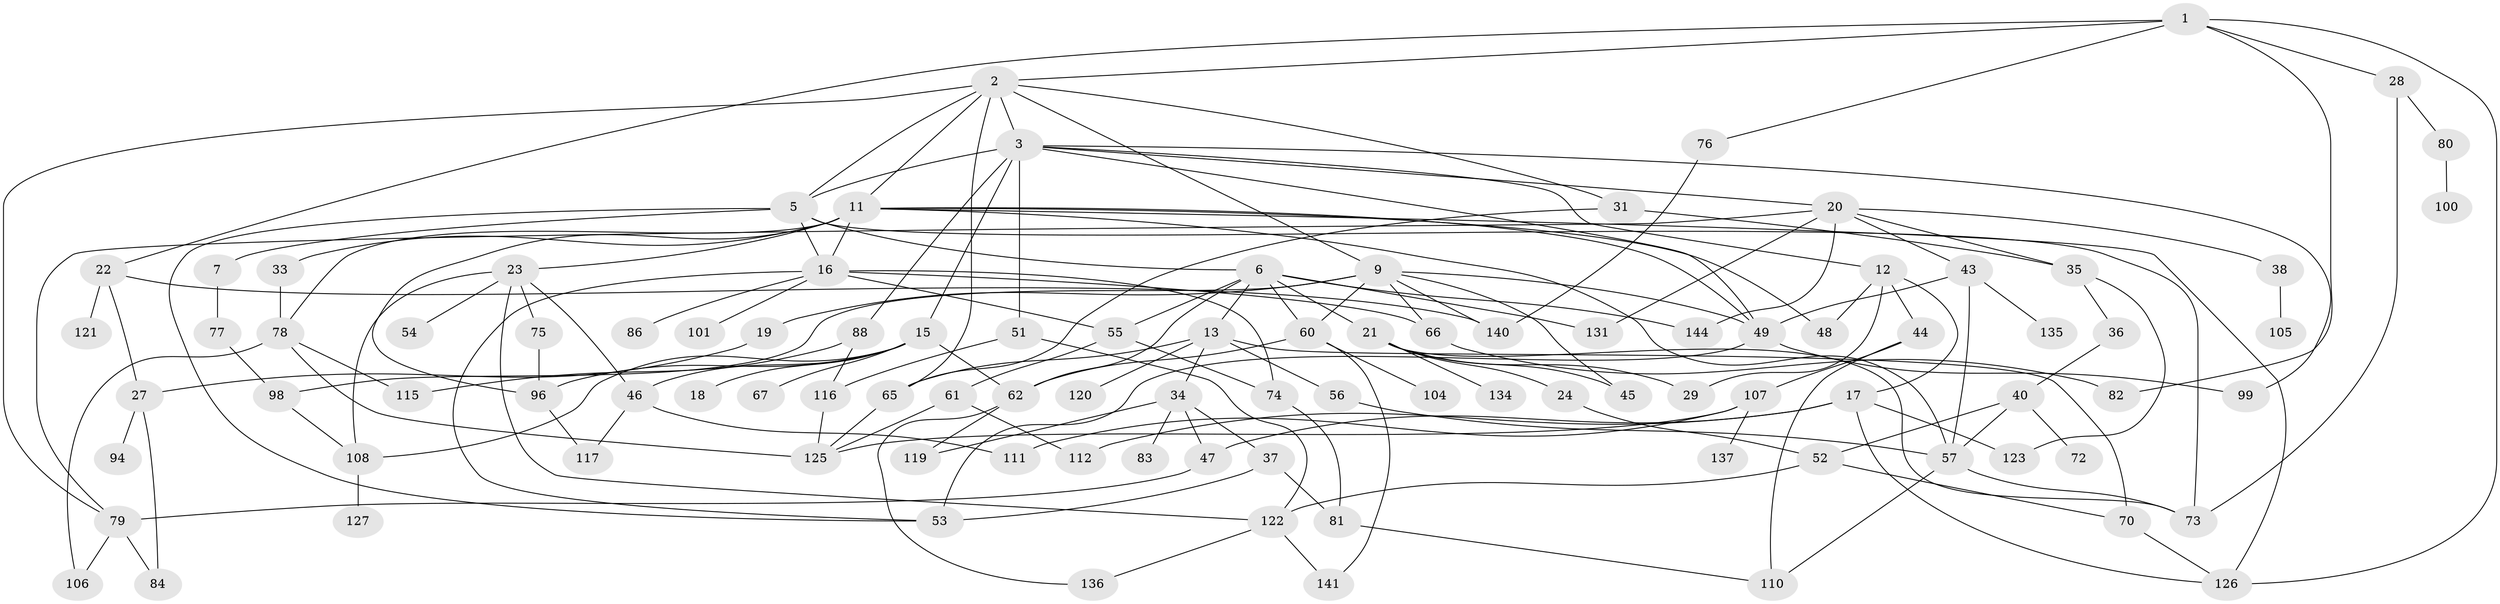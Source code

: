 // Generated by graph-tools (version 1.1) at 2025/23/03/03/25 07:23:32]
// undirected, 100 vertices, 167 edges
graph export_dot {
graph [start="1"]
  node [color=gray90,style=filled];
  1 [super="+8"];
  2 [super="+30"];
  3 [super="+4"];
  5 [super="+10"];
  6 [super="+114"];
  7;
  9 [super="+14"];
  11 [super="+26"];
  12 [super="+91"];
  13 [super="+42"];
  15 [super="+103"];
  16 [super="+39"];
  17 [super="+25"];
  18;
  19 [super="+68"];
  20 [super="+32"];
  21 [super="+95"];
  22 [super="+97"];
  23 [super="+41"];
  24;
  27 [super="+63"];
  28;
  29;
  31 [super="+92"];
  33;
  34 [super="+102"];
  35;
  36;
  37;
  38;
  40;
  43;
  44;
  45 [super="+50"];
  46 [super="+71"];
  47 [super="+143"];
  48 [super="+64"];
  49 [super="+128"];
  51 [super="+133"];
  52 [super="+59"];
  53 [super="+124"];
  54;
  55;
  56;
  57 [super="+58"];
  60 [super="+85"];
  61 [super="+118"];
  62 [super="+69"];
  65;
  66 [super="+90"];
  67;
  70 [super="+109"];
  72;
  73 [super="+87"];
  74;
  75;
  76 [super="+93"];
  77;
  78 [super="+89"];
  79 [super="+138"];
  80;
  81 [super="+132"];
  82;
  83;
  84;
  86;
  88;
  94;
  96;
  98 [super="+139"];
  99;
  100;
  101;
  104;
  105;
  106;
  107;
  108 [super="+113"];
  110;
  111;
  112;
  115;
  116 [super="+129"];
  117;
  119;
  120;
  121;
  122 [super="+130"];
  123;
  125;
  126 [super="+142"];
  127;
  131;
  134;
  135;
  136;
  137;
  140;
  141;
  144;
  1 -- 2;
  1 -- 22;
  1 -- 76;
  1 -- 126;
  1 -- 82;
  1 -- 28;
  2 -- 3;
  2 -- 9;
  2 -- 11;
  2 -- 31;
  2 -- 65;
  2 -- 5;
  2 -- 79;
  3 -- 5;
  3 -- 12;
  3 -- 20;
  3 -- 99;
  3 -- 49;
  3 -- 51;
  3 -- 88;
  3 -- 15;
  5 -- 6;
  5 -- 7;
  5 -- 73;
  5 -- 16;
  5 -- 53;
  6 -- 13;
  6 -- 21;
  6 -- 62;
  6 -- 131;
  6 -- 144;
  6 -- 60;
  6 -- 55;
  7 -- 77;
  9 -- 98;
  9 -- 49;
  9 -- 140;
  9 -- 19;
  9 -- 60;
  9 -- 66;
  9 -- 45;
  11 -- 23;
  11 -- 78;
  11 -- 57;
  11 -- 16;
  11 -- 96;
  11 -- 33;
  11 -- 48;
  11 -- 49;
  11 -- 126;
  12 -- 17;
  12 -- 29;
  12 -- 44;
  12 -- 48;
  13 -- 34;
  13 -- 56;
  13 -- 65;
  13 -- 120;
  13 -- 70;
  15 -- 18;
  15 -- 67;
  15 -- 96;
  15 -- 108;
  15 -- 62;
  15 -- 46;
  16 -- 55;
  16 -- 74;
  16 -- 86;
  16 -- 101;
  16 -- 66;
  16 -- 53;
  17 -- 126;
  17 -- 112;
  17 -- 123;
  17 -- 47;
  19 -- 27;
  20 -- 131;
  20 -- 144;
  20 -- 35;
  20 -- 38;
  20 -- 43;
  20 -- 79;
  21 -- 24;
  21 -- 45;
  21 -- 73;
  21 -- 29;
  21 -- 134;
  22 -- 27;
  22 -- 121;
  22 -- 140;
  23 -- 46;
  23 -- 75;
  23 -- 122;
  23 -- 54;
  23 -- 108;
  24 -- 52;
  27 -- 84;
  27 -- 94;
  28 -- 80;
  28 -- 73;
  31 -- 65;
  31 -- 35;
  33 -- 78;
  34 -- 37;
  34 -- 83;
  34 -- 47;
  34 -- 119;
  35 -- 36;
  35 -- 123;
  36 -- 40;
  37 -- 53;
  37 -- 81;
  38 -- 105;
  40 -- 72;
  40 -- 57;
  40 -- 52;
  43 -- 57;
  43 -- 135;
  43 -- 49;
  44 -- 107;
  44 -- 110;
  46 -- 111;
  46 -- 117;
  47 -- 79;
  49 -- 99;
  49 -- 53;
  51 -- 116;
  51 -- 122;
  52 -- 122;
  52 -- 70;
  55 -- 61;
  55 -- 74;
  56 -- 57;
  57 -- 110;
  57 -- 73;
  60 -- 104;
  60 -- 141;
  60 -- 62;
  61 -- 125;
  61 -- 112;
  62 -- 136;
  62 -- 119;
  65 -- 125;
  66 -- 82;
  70 -- 126;
  74 -- 81;
  75 -- 96;
  76 -- 140;
  77 -- 98;
  78 -- 115;
  78 -- 106;
  78 -- 125;
  79 -- 106;
  79 -- 84;
  80 -- 100;
  81 -- 110;
  88 -- 116;
  88 -- 115;
  96 -- 117;
  98 -- 108;
  107 -- 137;
  107 -- 125;
  107 -- 111;
  108 -- 127;
  116 -- 125;
  122 -- 136;
  122 -- 141;
}
